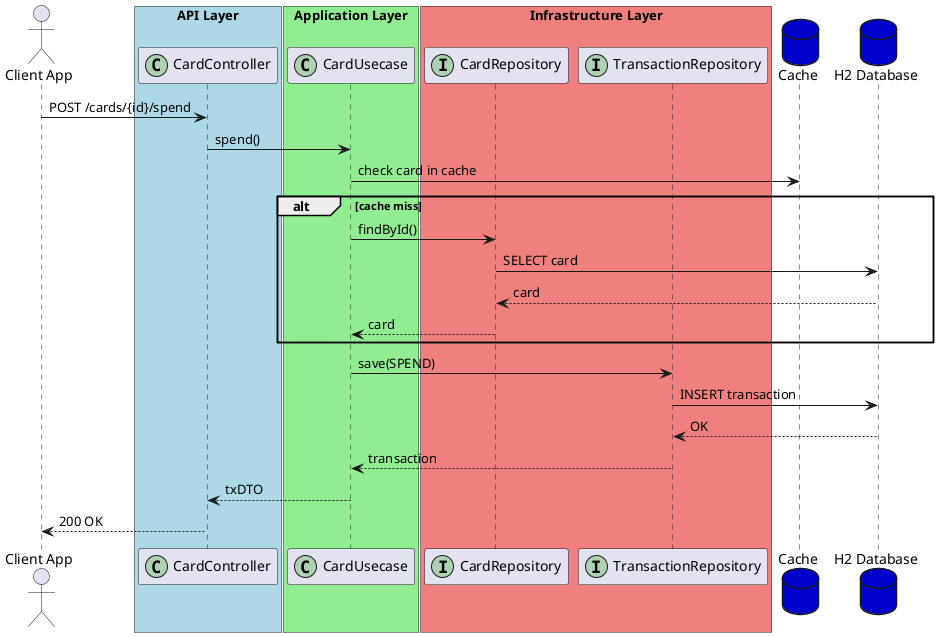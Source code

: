 @startuml
actor user as "Client App"

box "API Layer" #LightBlue
participant "CardController" as controller <<(C,#ADD1B2)>>
end box

box "Application Layer" #LightGreen
participant "CardUsecase" as usecase <<(C,#ADD1B2)>>
end box

box "Infrastructure Layer" #LightCoral
participant "CardRepository" as cardRepo <<(I,#ADD1B2)>>
participant "TransactionRepository" as txRepo <<(I,#ADD1B2)>>
end box

database "Cache" as cache #MediumBlue
database "H2 Database" as db #MediumBlue

user -> controller : POST /cards/{id}/spend
controller -> usecase : spend()
usecase -> cache : check card in cache
alt cache miss
    usecase -> cardRepo : findById()
    cardRepo -> db : SELECT card
    db --> cardRepo : card
    cardRepo --> usecase : card
end
usecase -> txRepo : save(SPEND)
txRepo -> db : INSERT transaction
db --> txRepo : OK
txRepo --> usecase : transaction
usecase --> controller : txDTO
controller --> user : 200 OK
@enduml
